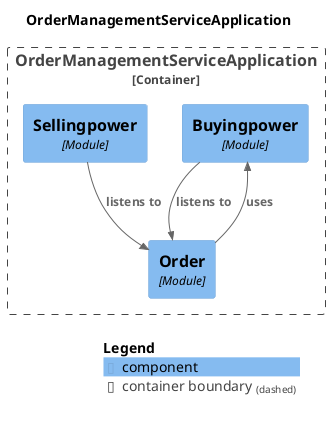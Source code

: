 @startuml
set separator none
title OrderManagementServiceApplication

top to bottom direction

!include <C4/C4>
!include <C4/C4_Context>
!include <C4/C4_Component>

Container_Boundary("OrderManagementServiceApplication.OrderManagementServiceApplication_boundary", "OrderManagementServiceApplication", $tags="") {
  Component(OrderManagementServiceApplication.OrderManagementServiceApplication.Buyingpower, "Buyingpower", $techn="Module", $descr="", $tags="", $link="")
  Component(OrderManagementServiceApplication.OrderManagementServiceApplication.Sellingpower, "Sellingpower", $techn="Module", $descr="", $tags="", $link="")
  Component(OrderManagementServiceApplication.OrderManagementServiceApplication.Order, "Order", $techn="Module", $descr="", $tags="", $link="")
}

Rel(OrderManagementServiceApplication.OrderManagementServiceApplication.Sellingpower, OrderManagementServiceApplication.OrderManagementServiceApplication.Order, "listens to", $techn="", $tags="", $link="")
Rel(OrderManagementServiceApplication.OrderManagementServiceApplication.Order, OrderManagementServiceApplication.OrderManagementServiceApplication.Buyingpower, "uses", $techn="", $tags="", $link="")
Rel(OrderManagementServiceApplication.OrderManagementServiceApplication.Buyingpower, OrderManagementServiceApplication.OrderManagementServiceApplication.Order, "listens to", $techn="", $tags="", $link="")

SHOW_LEGEND(true)
@enduml